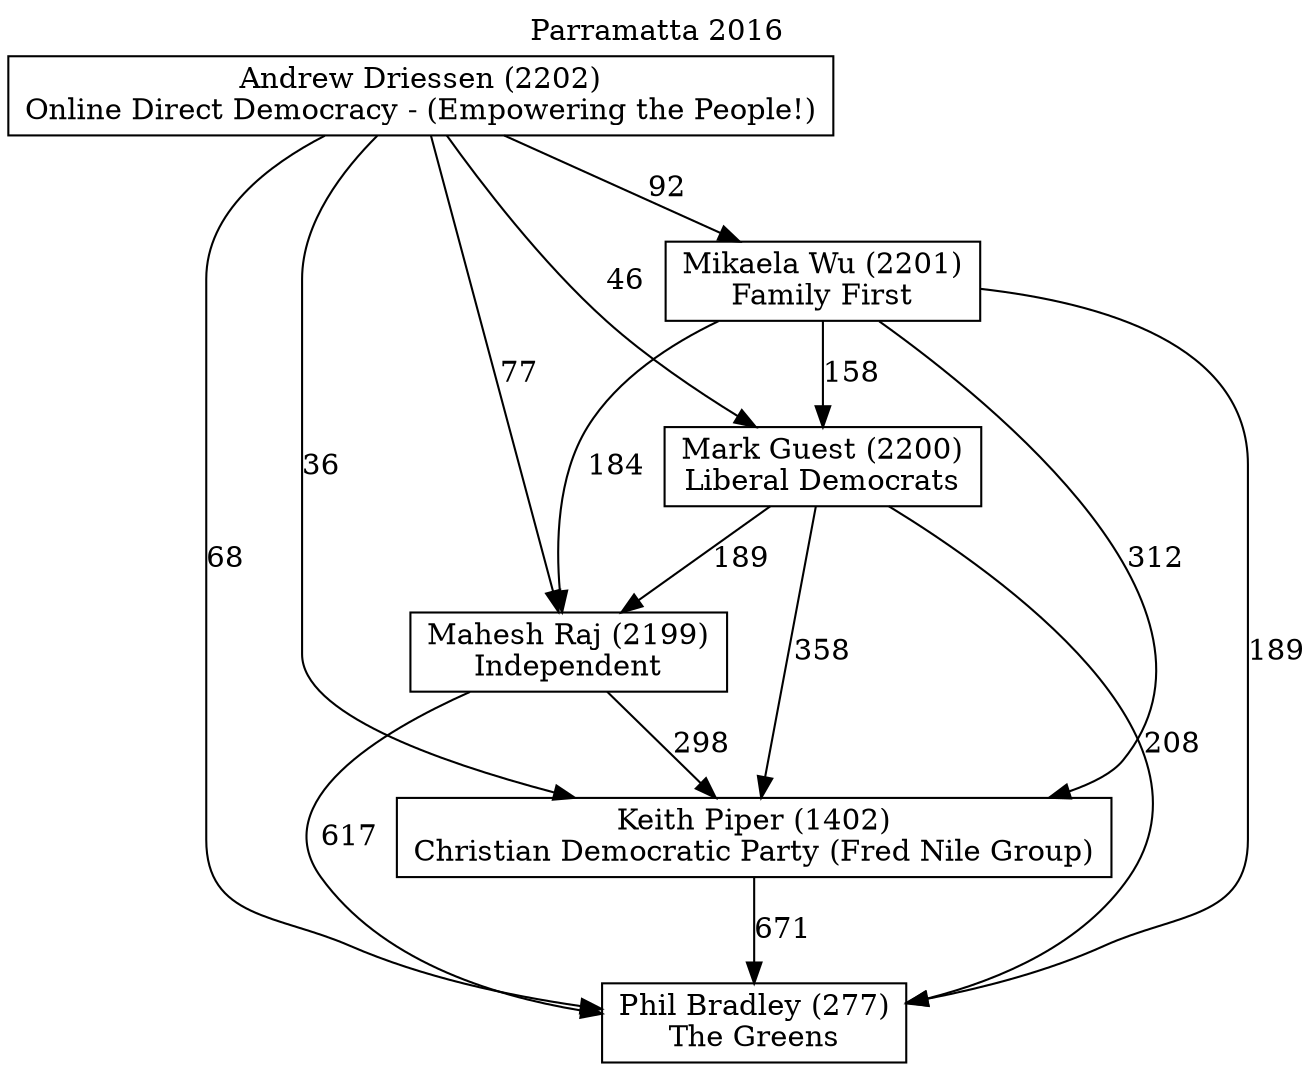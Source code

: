 // House preference flow
digraph "Phil Bradley (277)_Parramatta_2016" {
	graph [label="Parramatta 2016" labelloc=t mclimit=10]
	node [shape=box]
	"Andrew Driessen (2202)" [label="Andrew Driessen (2202)
Online Direct Democracy - (Empowering the People!)"]
	"Phil Bradley (277)" [label="Phil Bradley (277)
The Greens"]
	"Mikaela Wu (2201)" [label="Mikaela Wu (2201)
Family First"]
	"Keith Piper (1402)" [label="Keith Piper (1402)
Christian Democratic Party (Fred Nile Group)"]
	"Mark Guest (2200)" [label="Mark Guest (2200)
Liberal Democrats"]
	"Mahesh Raj (2199)" [label="Mahesh Raj (2199)
Independent"]
	"Mikaela Wu (2201)" -> "Keith Piper (1402)" [label=312]
	"Mahesh Raj (2199)" -> "Phil Bradley (277)" [label=617]
	"Mahesh Raj (2199)" -> "Keith Piper (1402)" [label=298]
	"Andrew Driessen (2202)" -> "Mikaela Wu (2201)" [label=92]
	"Mark Guest (2200)" -> "Phil Bradley (277)" [label=208]
	"Andrew Driessen (2202)" -> "Mahesh Raj (2199)" [label=77]
	"Mark Guest (2200)" -> "Mahesh Raj (2199)" [label=189]
	"Mikaela Wu (2201)" -> "Mark Guest (2200)" [label=158]
	"Andrew Driessen (2202)" -> "Mark Guest (2200)" [label=46]
	"Mikaela Wu (2201)" -> "Mahesh Raj (2199)" [label=184]
	"Andrew Driessen (2202)" -> "Phil Bradley (277)" [label=68]
	"Mark Guest (2200)" -> "Keith Piper (1402)" [label=358]
	"Andrew Driessen (2202)" -> "Keith Piper (1402)" [label=36]
	"Mikaela Wu (2201)" -> "Phil Bradley (277)" [label=189]
	"Keith Piper (1402)" -> "Phil Bradley (277)" [label=671]
}
